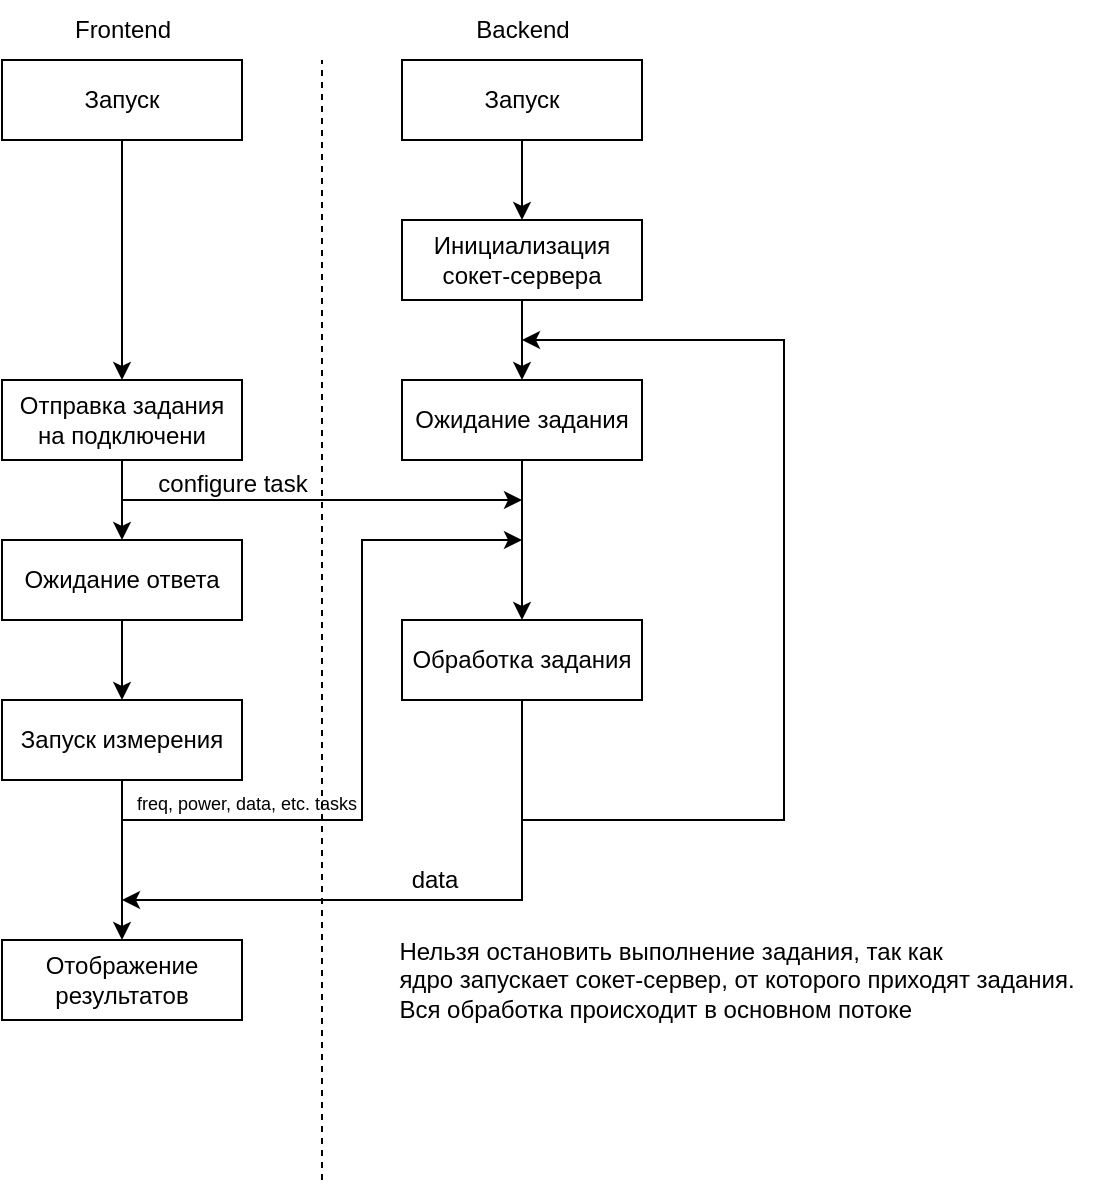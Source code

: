 <mxfile version="21.2.8" type="device">
  <diagram name="Страница 1" id="CBYUvpmCvurycN4dGr5_">
    <mxGraphModel dx="1195" dy="704" grid="1" gridSize="10" guides="1" tooltips="1" connect="1" arrows="1" fold="1" page="1" pageScale="1" pageWidth="827" pageHeight="1169" math="0" shadow="0">
      <root>
        <mxCell id="0" />
        <mxCell id="1" parent="0" />
        <mxCell id="kRFlf7huvoWLgrA5B6Bp-1" value="" style="endArrow=none;dashed=1;html=1;rounded=0;" edge="1" parent="1">
          <mxGeometry width="50" height="50" relative="1" as="geometry">
            <mxPoint x="280" y="640" as="sourcePoint" />
            <mxPoint x="280" y="80" as="targetPoint" />
          </mxGeometry>
        </mxCell>
        <mxCell id="kRFlf7huvoWLgrA5B6Bp-2" value="Frontend" style="text;html=1;align=center;verticalAlign=middle;resizable=0;points=[];autosize=1;strokeColor=none;fillColor=none;" vertex="1" parent="1">
          <mxGeometry x="145" y="50" width="70" height="30" as="geometry" />
        </mxCell>
        <mxCell id="kRFlf7huvoWLgrA5B6Bp-3" value="Backend" style="text;html=1;align=center;verticalAlign=middle;resizable=0;points=[];autosize=1;strokeColor=none;fillColor=none;" vertex="1" parent="1">
          <mxGeometry x="345" y="50" width="70" height="30" as="geometry" />
        </mxCell>
        <mxCell id="kRFlf7huvoWLgrA5B6Bp-7" value="" style="edgeStyle=orthogonalEdgeStyle;rounded=0;orthogonalLoop=1;jettySize=auto;html=1;" edge="1" parent="1" source="kRFlf7huvoWLgrA5B6Bp-4" target="kRFlf7huvoWLgrA5B6Bp-5">
          <mxGeometry relative="1" as="geometry" />
        </mxCell>
        <mxCell id="kRFlf7huvoWLgrA5B6Bp-4" value="Запуск" style="rounded=0;whiteSpace=wrap;html=1;" vertex="1" parent="1">
          <mxGeometry x="320" y="80" width="120" height="40" as="geometry" />
        </mxCell>
        <mxCell id="kRFlf7huvoWLgrA5B6Bp-8" value="" style="edgeStyle=orthogonalEdgeStyle;rounded=0;orthogonalLoop=1;jettySize=auto;html=1;" edge="1" parent="1" source="kRFlf7huvoWLgrA5B6Bp-5" target="kRFlf7huvoWLgrA5B6Bp-6">
          <mxGeometry relative="1" as="geometry" />
        </mxCell>
        <mxCell id="kRFlf7huvoWLgrA5B6Bp-5" value="Инициализация сокет-сервера" style="rounded=0;whiteSpace=wrap;html=1;" vertex="1" parent="1">
          <mxGeometry x="320" y="160" width="120" height="40" as="geometry" />
        </mxCell>
        <mxCell id="kRFlf7huvoWLgrA5B6Bp-13" value="" style="edgeStyle=orthogonalEdgeStyle;rounded=0;orthogonalLoop=1;jettySize=auto;html=1;" edge="1" parent="1" source="kRFlf7huvoWLgrA5B6Bp-6" target="kRFlf7huvoWLgrA5B6Bp-12">
          <mxGeometry relative="1" as="geometry" />
        </mxCell>
        <mxCell id="kRFlf7huvoWLgrA5B6Bp-6" value="Ожидание задания" style="rounded=0;whiteSpace=wrap;html=1;" vertex="1" parent="1">
          <mxGeometry x="320" y="240" width="120" height="40" as="geometry" />
        </mxCell>
        <mxCell id="kRFlf7huvoWLgrA5B6Bp-11" style="edgeStyle=orthogonalEdgeStyle;rounded=0;orthogonalLoop=1;jettySize=auto;html=1;entryX=0.5;entryY=0;entryDx=0;entryDy=0;" edge="1" parent="1" source="kRFlf7huvoWLgrA5B6Bp-9" target="kRFlf7huvoWLgrA5B6Bp-10">
          <mxGeometry relative="1" as="geometry" />
        </mxCell>
        <mxCell id="kRFlf7huvoWLgrA5B6Bp-9" value="Запуск" style="rounded=0;whiteSpace=wrap;html=1;" vertex="1" parent="1">
          <mxGeometry x="120" y="80" width="120" height="40" as="geometry" />
        </mxCell>
        <mxCell id="kRFlf7huvoWLgrA5B6Bp-16" style="edgeStyle=orthogonalEdgeStyle;rounded=0;orthogonalLoop=1;jettySize=auto;html=1;exitX=0.5;exitY=1;exitDx=0;exitDy=0;" edge="1" parent="1" source="kRFlf7huvoWLgrA5B6Bp-10">
          <mxGeometry relative="1" as="geometry">
            <mxPoint x="380" y="300" as="targetPoint" />
            <Array as="points">
              <mxPoint x="180" y="300" />
            </Array>
          </mxGeometry>
        </mxCell>
        <mxCell id="kRFlf7huvoWLgrA5B6Bp-20" style="edgeStyle=orthogonalEdgeStyle;rounded=0;orthogonalLoop=1;jettySize=auto;html=1;exitX=0.5;exitY=1;exitDx=0;exitDy=0;entryX=0.5;entryY=0;entryDx=0;entryDy=0;" edge="1" parent="1" source="kRFlf7huvoWLgrA5B6Bp-10" target="kRFlf7huvoWLgrA5B6Bp-19">
          <mxGeometry relative="1" as="geometry" />
        </mxCell>
        <mxCell id="kRFlf7huvoWLgrA5B6Bp-10" value="Отправка задания на подключени" style="rounded=0;whiteSpace=wrap;html=1;" vertex="1" parent="1">
          <mxGeometry x="120" y="240" width="120" height="40" as="geometry" />
        </mxCell>
        <mxCell id="kRFlf7huvoWLgrA5B6Bp-15" style="edgeStyle=orthogonalEdgeStyle;rounded=0;orthogonalLoop=1;jettySize=auto;html=1;" edge="1" parent="1" source="kRFlf7huvoWLgrA5B6Bp-12">
          <mxGeometry relative="1" as="geometry">
            <mxPoint x="380" y="220" as="targetPoint" />
            <Array as="points">
              <mxPoint x="380" y="460" />
              <mxPoint x="511" y="460" />
              <mxPoint x="511" y="220" />
              <mxPoint x="380" y="220" />
            </Array>
          </mxGeometry>
        </mxCell>
        <mxCell id="kRFlf7huvoWLgrA5B6Bp-28" style="edgeStyle=orthogonalEdgeStyle;rounded=0;orthogonalLoop=1;jettySize=auto;html=1;exitX=0.5;exitY=1;exitDx=0;exitDy=0;" edge="1" parent="1" source="kRFlf7huvoWLgrA5B6Bp-12">
          <mxGeometry relative="1" as="geometry">
            <mxPoint x="180" y="500" as="targetPoint" />
            <Array as="points">
              <mxPoint x="380" y="500" />
              <mxPoint x="180" y="500" />
            </Array>
          </mxGeometry>
        </mxCell>
        <mxCell id="kRFlf7huvoWLgrA5B6Bp-12" value="Обработка задания" style="rounded=0;whiteSpace=wrap;html=1;" vertex="1" parent="1">
          <mxGeometry x="320" y="360" width="120" height="40" as="geometry" />
        </mxCell>
        <mxCell id="kRFlf7huvoWLgrA5B6Bp-17" value="configure task" style="text;html=1;align=center;verticalAlign=middle;resizable=0;points=[];autosize=1;strokeColor=none;fillColor=none;" vertex="1" parent="1">
          <mxGeometry x="185" y="277" width="100" height="30" as="geometry" />
        </mxCell>
        <mxCell id="kRFlf7huvoWLgrA5B6Bp-22" value="" style="edgeStyle=orthogonalEdgeStyle;rounded=0;orthogonalLoop=1;jettySize=auto;html=1;" edge="1" parent="1" source="kRFlf7huvoWLgrA5B6Bp-19" target="kRFlf7huvoWLgrA5B6Bp-21">
          <mxGeometry relative="1" as="geometry" />
        </mxCell>
        <mxCell id="kRFlf7huvoWLgrA5B6Bp-19" value="Ожидание ответа" style="rounded=0;whiteSpace=wrap;html=1;" vertex="1" parent="1">
          <mxGeometry x="120" y="320" width="120" height="40" as="geometry" />
        </mxCell>
        <mxCell id="kRFlf7huvoWLgrA5B6Bp-23" style="edgeStyle=orthogonalEdgeStyle;rounded=0;orthogonalLoop=1;jettySize=auto;html=1;" edge="1" parent="1" source="kRFlf7huvoWLgrA5B6Bp-21">
          <mxGeometry relative="1" as="geometry">
            <mxPoint x="380" y="320" as="targetPoint" />
            <Array as="points">
              <mxPoint x="180" y="460" />
              <mxPoint x="300" y="460" />
              <mxPoint x="300" y="320" />
            </Array>
          </mxGeometry>
        </mxCell>
        <mxCell id="kRFlf7huvoWLgrA5B6Bp-27" style="edgeStyle=orthogonalEdgeStyle;rounded=0;orthogonalLoop=1;jettySize=auto;html=1;exitX=0.5;exitY=1;exitDx=0;exitDy=0;entryX=0.5;entryY=0;entryDx=0;entryDy=0;" edge="1" parent="1" source="kRFlf7huvoWLgrA5B6Bp-21" target="kRFlf7huvoWLgrA5B6Bp-25">
          <mxGeometry relative="1" as="geometry" />
        </mxCell>
        <mxCell id="kRFlf7huvoWLgrA5B6Bp-21" value="Запуск измерения" style="rounded=0;whiteSpace=wrap;html=1;" vertex="1" parent="1">
          <mxGeometry x="120" y="400" width="120" height="40" as="geometry" />
        </mxCell>
        <mxCell id="kRFlf7huvoWLgrA5B6Bp-24" value="&lt;font style=&quot;font-size: 9px;&quot;&gt;freq, power, data, etc. tasks&lt;/font&gt;" style="text;html=1;align=center;verticalAlign=middle;resizable=0;points=[];autosize=1;strokeColor=none;fillColor=none;" vertex="1" parent="1">
          <mxGeometry x="177" y="436" width="130" height="30" as="geometry" />
        </mxCell>
        <mxCell id="kRFlf7huvoWLgrA5B6Bp-25" value="Отображение результатов" style="rounded=0;whiteSpace=wrap;html=1;" vertex="1" parent="1">
          <mxGeometry x="120" y="520" width="120" height="40" as="geometry" />
        </mxCell>
        <mxCell id="kRFlf7huvoWLgrA5B6Bp-29" value="data" style="text;html=1;align=center;verticalAlign=middle;resizable=0;points=[];autosize=1;strokeColor=none;fillColor=none;" vertex="1" parent="1">
          <mxGeometry x="311" y="475" width="50" height="30" as="geometry" />
        </mxCell>
        <mxCell id="kRFlf7huvoWLgrA5B6Bp-30" value="&lt;div style=&quot;text-align: left;&quot;&gt;&lt;span style=&quot;background-color: initial;&quot;&gt;Нельзя остановить выполнение задания, так как&amp;nbsp;&lt;/span&gt;&lt;/div&gt;&lt;div style=&quot;text-align: left;&quot;&gt;&lt;span style=&quot;background-color: initial;&quot;&gt;ядро запускает сокет-сервер, от которого приходят задания.&lt;/span&gt;&lt;/div&gt;&lt;div style=&quot;text-align: left;&quot;&gt;&lt;span style=&quot;background-color: initial;&quot;&gt;Вся обработка происходит в основном потоке&lt;/span&gt;&lt;/div&gt;" style="text;html=1;align=center;verticalAlign=middle;resizable=0;points=[];autosize=1;strokeColor=none;fillColor=none;" vertex="1" parent="1">
          <mxGeometry x="307" y="510" width="360" height="60" as="geometry" />
        </mxCell>
      </root>
    </mxGraphModel>
  </diagram>
</mxfile>
